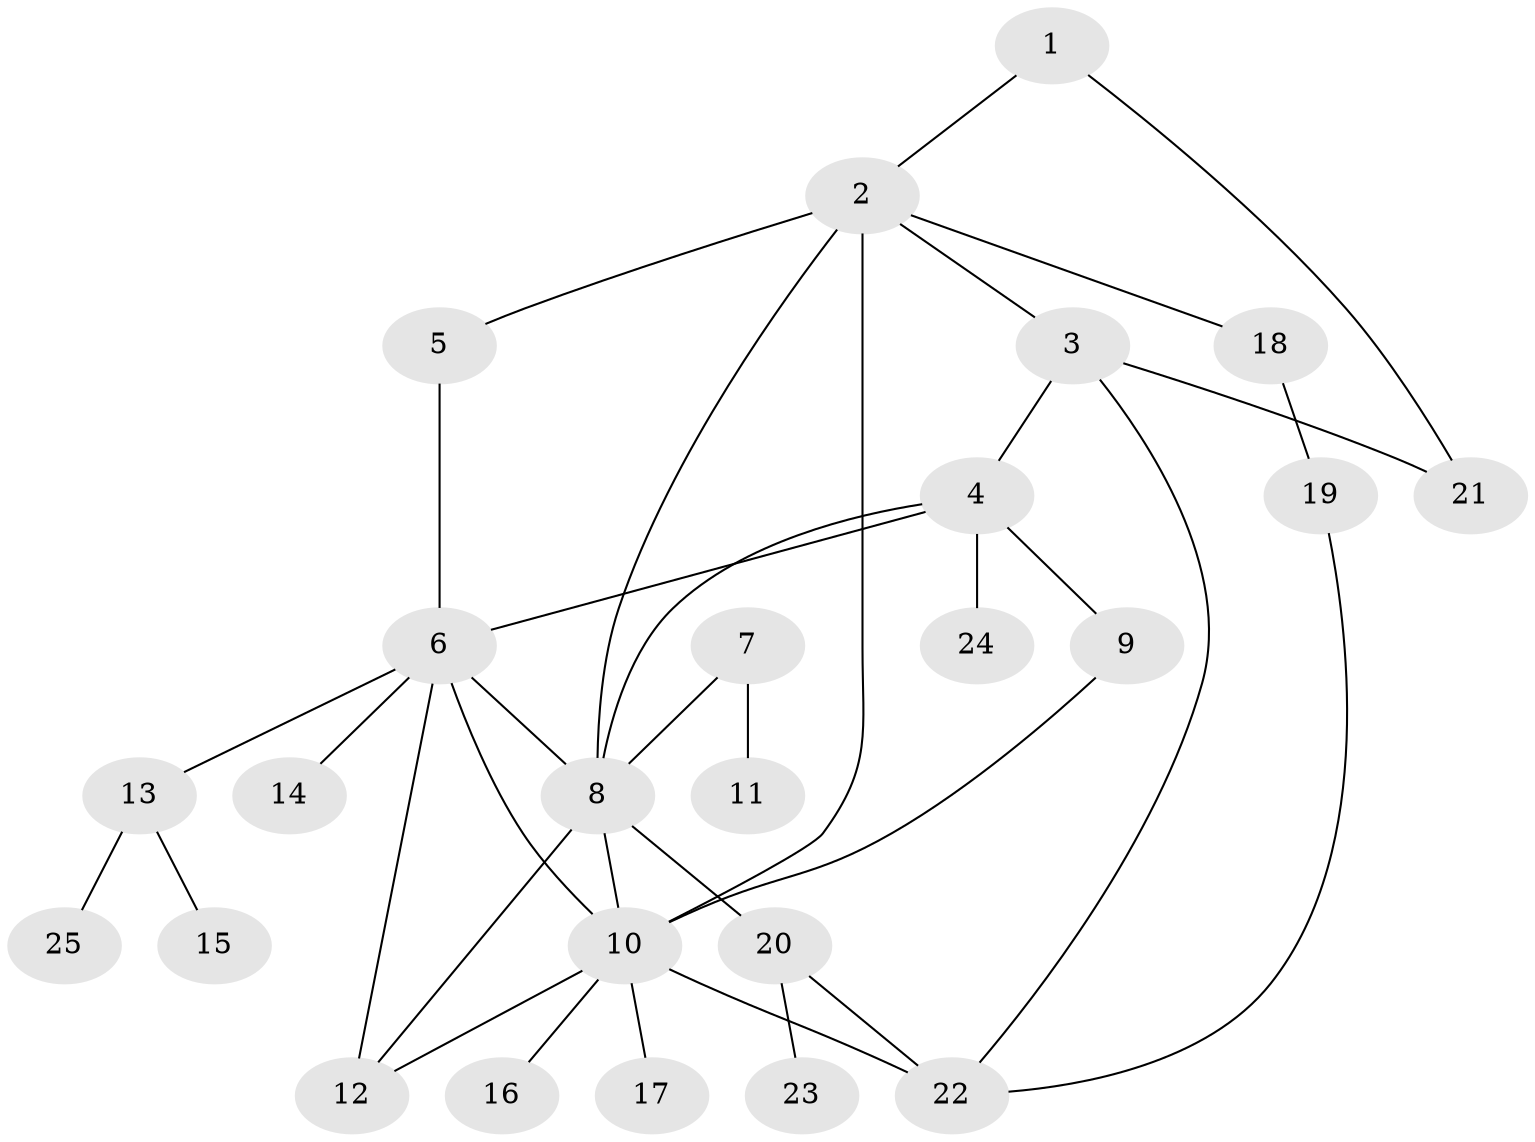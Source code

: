 // original degree distribution, {3: 0.1836734693877551, 8: 0.04081632653061224, 5: 0.02040816326530612, 6: 0.02040816326530612, 2: 0.1836734693877551, 12: 0.04081632653061224, 1: 0.4897959183673469, 4: 0.02040816326530612}
// Generated by graph-tools (version 1.1) at 2025/37/03/09/25 02:37:19]
// undirected, 25 vertices, 36 edges
graph export_dot {
graph [start="1"]
  node [color=gray90,style=filled];
  1;
  2;
  3;
  4;
  5;
  6;
  7;
  8;
  9;
  10;
  11;
  12;
  13;
  14;
  15;
  16;
  17;
  18;
  19;
  20;
  21;
  22;
  23;
  24;
  25;
  1 -- 2 [weight=1.0];
  1 -- 21 [weight=1.0];
  2 -- 3 [weight=1.0];
  2 -- 5 [weight=1.0];
  2 -- 8 [weight=2.0];
  2 -- 10 [weight=2.0];
  2 -- 18 [weight=1.0];
  3 -- 4 [weight=1.0];
  3 -- 21 [weight=1.0];
  3 -- 22 [weight=1.0];
  4 -- 6 [weight=1.0];
  4 -- 8 [weight=1.0];
  4 -- 9 [weight=1.0];
  4 -- 24 [weight=1.0];
  5 -- 6 [weight=1.0];
  6 -- 8 [weight=1.0];
  6 -- 10 [weight=1.0];
  6 -- 12 [weight=1.0];
  6 -- 13 [weight=1.0];
  6 -- 14 [weight=1.0];
  7 -- 8 [weight=1.0];
  7 -- 11 [weight=1.0];
  8 -- 10 [weight=1.0];
  8 -- 12 [weight=1.0];
  8 -- 20 [weight=5.0];
  9 -- 10 [weight=1.0];
  10 -- 12 [weight=1.0];
  10 -- 16 [weight=1.0];
  10 -- 17 [weight=1.0];
  10 -- 22 [weight=3.0];
  13 -- 15 [weight=1.0];
  13 -- 25 [weight=1.0];
  18 -- 19 [weight=1.0];
  19 -- 22 [weight=1.0];
  20 -- 22 [weight=1.0];
  20 -- 23 [weight=1.0];
}

